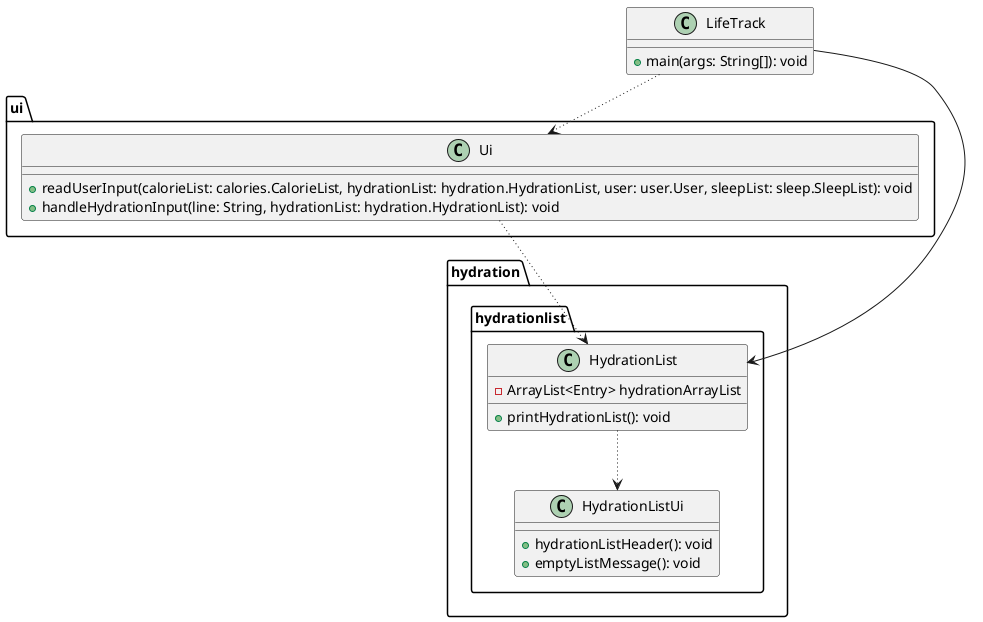 @startuml

class LifeTrack {
    + main(args: String[]): void
}

package ui {
    class Ui {
        + readUserInput(calorieList: calories.CalorieList, hydrationList: hydration.HydrationList, user: user.User, sleepList: sleep.SleepList): void
        + handleHydrationInput(line: String, hydrationList: hydration.HydrationList): void
    }
}

package hydration {
    package hydrationlist {
        class HydrationList {
            - ArrayList<Entry> hydrationArrayList
            + printHydrationList(): void
        }

        class HydrationListUi {
            + hydrationListHeader(): void
            + emptyListMessage(): void
        }
    }
}

LifeTrack --> hydration.hydrationlist.HydrationList
LifeTrack -[dotted]-> ui.Ui
ui.Ui -[dotted]-> hydration.hydrationlist.HydrationList
HydrationList -[dotted]-> HydrationListUi

@enduml

